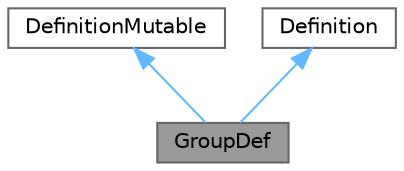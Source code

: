 digraph "GroupDef"
{
 // INTERACTIVE_SVG=YES
 // LATEX_PDF_SIZE
  bgcolor="transparent";
  edge [fontname=Helvetica,fontsize=10,labelfontname=Helvetica,labelfontsize=10];
  node [fontname=Helvetica,fontsize=10,shape=box,height=0.2,width=0.4];
  Node1 [label="GroupDef",height=0.2,width=0.4,color="gray40", fillcolor="grey60", style="filled", fontcolor="black",tooltip="A model of a group of symbols."];
  Node2 -> Node1 [dir="back",color="steelblue1",style="solid"];
  Node2 [label="DefinitionMutable",height=0.2,width=0.4,color="gray40", fillcolor="white", style="filled",URL="$d0/d46/class_definition_mutable.html",tooltip=" "];
  Node3 -> Node1 [dir="back",color="steelblue1",style="solid"];
  Node3 [label="Definition",height=0.2,width=0.4,color="gray40", fillcolor="white", style="filled",URL="$d5/dcc/class_definition.html",tooltip="The common base class of all entity definitions found in the sources."];
}
